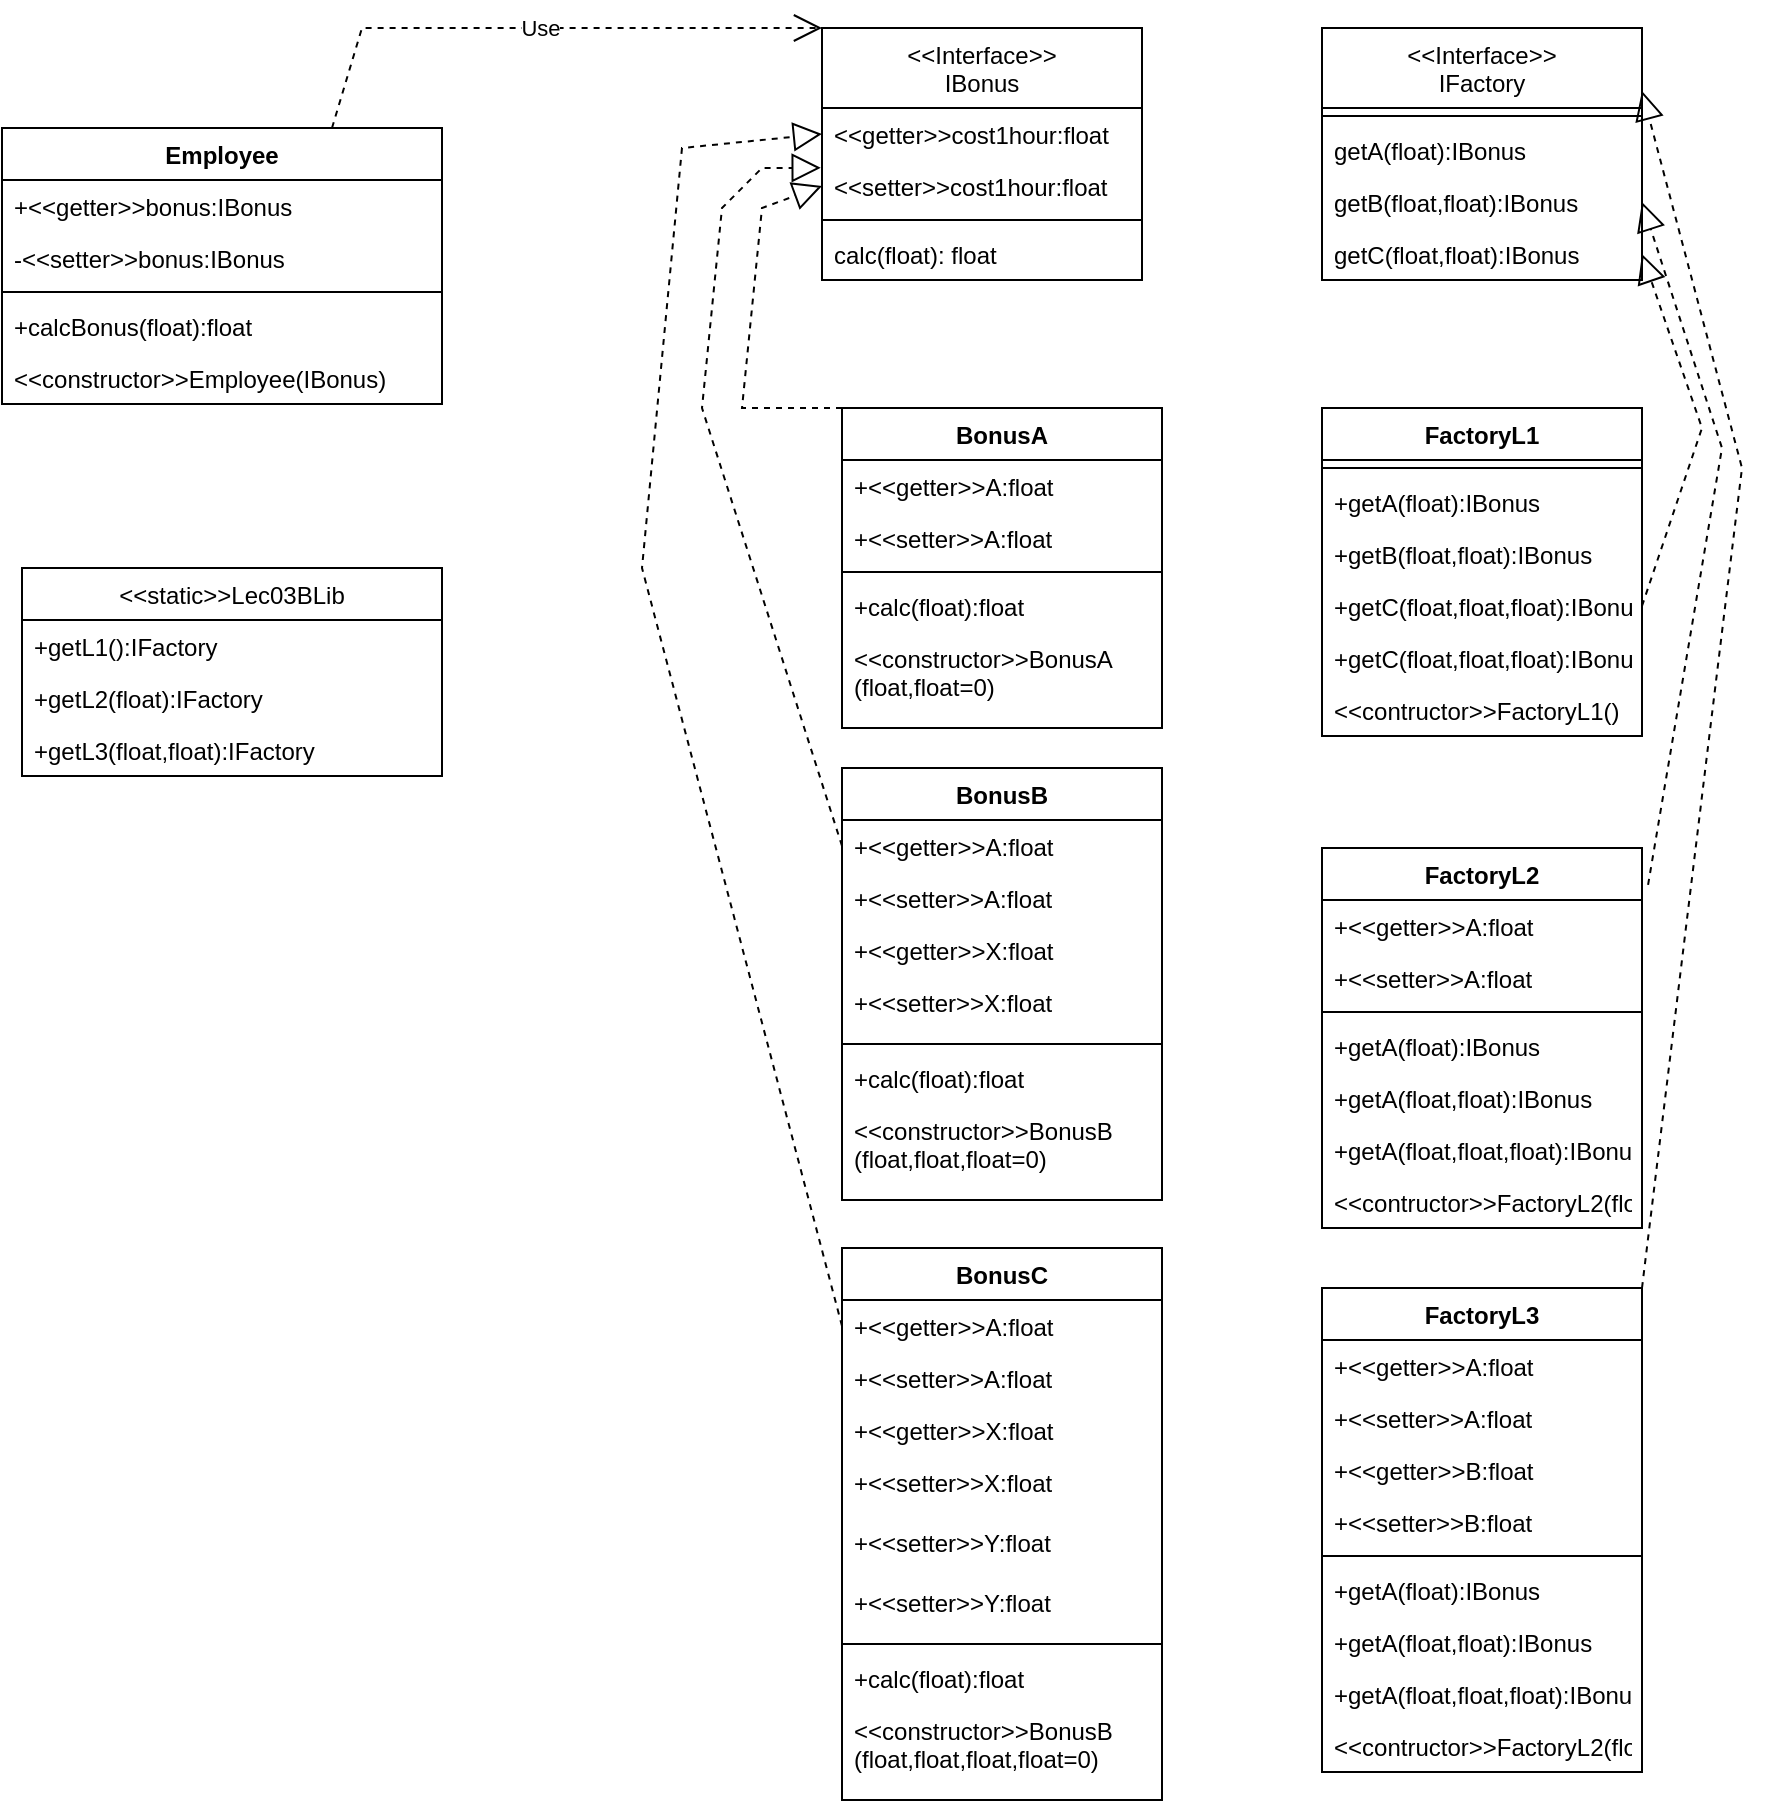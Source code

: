 <mxfile version="20.7.4" type="device"><diagram id="C5RBs43oDa-KdzZeNtuy" name="Page-1"><mxGraphModel dx="2208" dy="819" grid="1" gridSize="10" guides="0" tooltips="1" connect="1" arrows="1" fold="1" page="1" pageScale="1" pageWidth="827" pageHeight="1169" math="0" shadow="0"><root><mxCell id="WIyWlLk6GJQsqaUBKTNV-0"/><mxCell id="WIyWlLk6GJQsqaUBKTNV-1" parent="WIyWlLk6GJQsqaUBKTNV-0"/><mxCell id="_XcHhPCBjWNCBAmbExZK-4" value="&lt;&lt;Interface&gt;&gt;&#10;IBonus" style="swimlane;fontStyle=0;align=center;verticalAlign=top;childLayout=stackLayout;horizontal=1;startSize=40;horizontalStack=0;resizeParent=1;resizeParentMax=0;resizeLast=0;collapsible=1;marginBottom=0;" vertex="1" parent="WIyWlLk6GJQsqaUBKTNV-1"><mxGeometry x="310" y="130" width="160" height="126" as="geometry"/></mxCell><mxCell id="_XcHhPCBjWNCBAmbExZK-5" value="&lt;&lt;getter&gt;&gt;cost1hour:float" style="text;strokeColor=none;fillColor=none;align=left;verticalAlign=top;spacingLeft=4;spacingRight=4;overflow=hidden;rotatable=0;points=[[0,0.5],[1,0.5]];portConstraint=eastwest;" vertex="1" parent="_XcHhPCBjWNCBAmbExZK-4"><mxGeometry y="40" width="160" height="26" as="geometry"/></mxCell><mxCell id="_XcHhPCBjWNCBAmbExZK-8" value="&lt;&lt;setter&gt;&gt;cost1hour:float" style="text;strokeColor=none;fillColor=none;align=left;verticalAlign=top;spacingLeft=4;spacingRight=4;overflow=hidden;rotatable=0;points=[[0,0.5],[1,0.5]];portConstraint=eastwest;" vertex="1" parent="_XcHhPCBjWNCBAmbExZK-4"><mxGeometry y="66" width="160" height="26" as="geometry"/></mxCell><mxCell id="_XcHhPCBjWNCBAmbExZK-6" value="" style="line;strokeWidth=1;fillColor=none;align=left;verticalAlign=middle;spacingTop=-1;spacingLeft=3;spacingRight=3;rotatable=0;labelPosition=right;points=[];portConstraint=eastwest;strokeColor=inherit;" vertex="1" parent="_XcHhPCBjWNCBAmbExZK-4"><mxGeometry y="92" width="160" height="8" as="geometry"/></mxCell><mxCell id="_XcHhPCBjWNCBAmbExZK-7" value="calc(float): float" style="text;strokeColor=none;fillColor=none;align=left;verticalAlign=top;spacingLeft=4;spacingRight=4;overflow=hidden;rotatable=0;points=[[0,0.5],[1,0.5]];portConstraint=eastwest;" vertex="1" parent="_XcHhPCBjWNCBAmbExZK-4"><mxGeometry y="100" width="160" height="26" as="geometry"/></mxCell><mxCell id="_XcHhPCBjWNCBAmbExZK-9" value="&lt;&lt;Interface&gt;&gt;&#10;IFactory" style="swimlane;fontStyle=0;align=center;verticalAlign=top;childLayout=stackLayout;horizontal=1;startSize=40;horizontalStack=0;resizeParent=1;resizeParentMax=0;resizeLast=0;collapsible=1;marginBottom=0;" vertex="1" parent="WIyWlLk6GJQsqaUBKTNV-1"><mxGeometry x="560" y="130" width="160" height="126" as="geometry"/></mxCell><mxCell id="_XcHhPCBjWNCBAmbExZK-12" value="" style="line;strokeWidth=1;fillColor=none;align=left;verticalAlign=middle;spacingTop=-1;spacingLeft=3;spacingRight=3;rotatable=0;labelPosition=right;points=[];portConstraint=eastwest;strokeColor=inherit;" vertex="1" parent="_XcHhPCBjWNCBAmbExZK-9"><mxGeometry y="40" width="160" height="8" as="geometry"/></mxCell><mxCell id="_XcHhPCBjWNCBAmbExZK-13" value="getA(float):IBonus" style="text;strokeColor=none;fillColor=none;align=left;verticalAlign=top;spacingLeft=4;spacingRight=4;overflow=hidden;rotatable=0;points=[[0,0.5],[1,0.5]];portConstraint=eastwest;" vertex="1" parent="_XcHhPCBjWNCBAmbExZK-9"><mxGeometry y="48" width="160" height="26" as="geometry"/></mxCell><mxCell id="_XcHhPCBjWNCBAmbExZK-15" value="getB(float,float):IBonus" style="text;strokeColor=none;fillColor=none;align=left;verticalAlign=top;spacingLeft=4;spacingRight=4;overflow=hidden;rotatable=0;points=[[0,0.5],[1,0.5]];portConstraint=eastwest;" vertex="1" parent="_XcHhPCBjWNCBAmbExZK-9"><mxGeometry y="74" width="160" height="26" as="geometry"/></mxCell><mxCell id="_XcHhPCBjWNCBAmbExZK-16" value="getC(float,float):IBonus" style="text;strokeColor=none;fillColor=none;align=left;verticalAlign=top;spacingLeft=4;spacingRight=4;overflow=hidden;rotatable=0;points=[[0,0.5],[1,0.5]];portConstraint=eastwest;" vertex="1" parent="_XcHhPCBjWNCBAmbExZK-9"><mxGeometry y="100" width="160" height="26" as="geometry"/></mxCell><mxCell id="_XcHhPCBjWNCBAmbExZK-17" value="FactoryL1" style="swimlane;fontStyle=1;align=center;verticalAlign=top;childLayout=stackLayout;horizontal=1;startSize=26;horizontalStack=0;resizeParent=1;resizeParentMax=0;resizeLast=0;collapsible=1;marginBottom=0;" vertex="1" parent="WIyWlLk6GJQsqaUBKTNV-1"><mxGeometry x="560" y="320" width="160" height="164" as="geometry"/></mxCell><mxCell id="_XcHhPCBjWNCBAmbExZK-19" value="" style="line;strokeWidth=1;fillColor=none;align=left;verticalAlign=middle;spacingTop=-1;spacingLeft=3;spacingRight=3;rotatable=0;labelPosition=right;points=[];portConstraint=eastwest;strokeColor=inherit;" vertex="1" parent="_XcHhPCBjWNCBAmbExZK-17"><mxGeometry y="26" width="160" height="8" as="geometry"/></mxCell><mxCell id="_XcHhPCBjWNCBAmbExZK-20" value="+getA(float):IBonus" style="text;strokeColor=none;fillColor=none;align=left;verticalAlign=top;spacingLeft=4;spacingRight=4;overflow=hidden;rotatable=0;points=[[0,0.5],[1,0.5]];portConstraint=eastwest;" vertex="1" parent="_XcHhPCBjWNCBAmbExZK-17"><mxGeometry y="34" width="160" height="26" as="geometry"/></mxCell><mxCell id="_XcHhPCBjWNCBAmbExZK-21" value="+getB(float,float):IBonus" style="text;strokeColor=none;fillColor=none;align=left;verticalAlign=top;spacingLeft=4;spacingRight=4;overflow=hidden;rotatable=0;points=[[0,0.5],[1,0.5]];portConstraint=eastwest;" vertex="1" parent="_XcHhPCBjWNCBAmbExZK-17"><mxGeometry y="60" width="160" height="26" as="geometry"/></mxCell><mxCell id="_XcHhPCBjWNCBAmbExZK-22" value="+getC(float,float,float):IBonus" style="text;strokeColor=none;fillColor=none;align=left;verticalAlign=top;spacingLeft=4;spacingRight=4;overflow=hidden;rotatable=0;points=[[0,0.5],[1,0.5]];portConstraint=eastwest;" vertex="1" parent="_XcHhPCBjWNCBAmbExZK-17"><mxGeometry y="86" width="160" height="26" as="geometry"/></mxCell><mxCell id="_XcHhPCBjWNCBAmbExZK-46" value="+getC(float,float,float):IBonus" style="text;strokeColor=none;fillColor=none;align=left;verticalAlign=top;spacingLeft=4;spacingRight=4;overflow=hidden;rotatable=0;points=[[0,0.5],[1,0.5]];portConstraint=eastwest;" vertex="1" parent="_XcHhPCBjWNCBAmbExZK-17"><mxGeometry y="112" width="160" height="26" as="geometry"/></mxCell><mxCell id="_XcHhPCBjWNCBAmbExZK-47" value="&lt;&lt;contructor&gt;&gt;FactoryL1()" style="text;strokeColor=none;fillColor=none;align=left;verticalAlign=top;spacingLeft=4;spacingRight=4;overflow=hidden;rotatable=0;points=[[0,0.5],[1,0.5]];portConstraint=eastwest;" vertex="1" parent="_XcHhPCBjWNCBAmbExZK-17"><mxGeometry y="138" width="160" height="26" as="geometry"/></mxCell><mxCell id="_XcHhPCBjWNCBAmbExZK-36" value="FactoryL2" style="swimlane;fontStyle=1;align=center;verticalAlign=top;childLayout=stackLayout;horizontal=1;startSize=26;horizontalStack=0;resizeParent=1;resizeParentMax=0;resizeLast=0;collapsible=1;marginBottom=0;" vertex="1" parent="WIyWlLk6GJQsqaUBKTNV-1"><mxGeometry x="560" y="540" width="160" height="190" as="geometry"/></mxCell><mxCell id="_XcHhPCBjWNCBAmbExZK-37" value="+&lt;&lt;getter&gt;&gt;A:float" style="text;strokeColor=none;fillColor=none;align=left;verticalAlign=top;spacingLeft=4;spacingRight=4;overflow=hidden;rotatable=0;points=[[0,0.5],[1,0.5]];portConstraint=eastwest;" vertex="1" parent="_XcHhPCBjWNCBAmbExZK-36"><mxGeometry y="26" width="160" height="26" as="geometry"/></mxCell><mxCell id="_XcHhPCBjWNCBAmbExZK-40" value="+&lt;&lt;setter&gt;&gt;A:float" style="text;strokeColor=none;fillColor=none;align=left;verticalAlign=top;spacingLeft=4;spacingRight=4;overflow=hidden;rotatable=0;points=[[0,0.5],[1,0.5]];portConstraint=eastwest;" vertex="1" parent="_XcHhPCBjWNCBAmbExZK-36"><mxGeometry y="52" width="160" height="26" as="geometry"/></mxCell><mxCell id="_XcHhPCBjWNCBAmbExZK-38" value="" style="line;strokeWidth=1;fillColor=none;align=left;verticalAlign=middle;spacingTop=-1;spacingLeft=3;spacingRight=3;rotatable=0;labelPosition=right;points=[];portConstraint=eastwest;strokeColor=inherit;" vertex="1" parent="_XcHhPCBjWNCBAmbExZK-36"><mxGeometry y="78" width="160" height="8" as="geometry"/></mxCell><mxCell id="_XcHhPCBjWNCBAmbExZK-39" value="+getA(float):IBonus" style="text;strokeColor=none;fillColor=none;align=left;verticalAlign=top;spacingLeft=4;spacingRight=4;overflow=hidden;rotatable=0;points=[[0,0.5],[1,0.5]];portConstraint=eastwest;" vertex="1" parent="_XcHhPCBjWNCBAmbExZK-36"><mxGeometry y="86" width="160" height="26" as="geometry"/></mxCell><mxCell id="_XcHhPCBjWNCBAmbExZK-43" value="+getA(float,float):IBonus" style="text;strokeColor=none;fillColor=none;align=left;verticalAlign=top;spacingLeft=4;spacingRight=4;overflow=hidden;rotatable=0;points=[[0,0.5],[1,0.5]];portConstraint=eastwest;" vertex="1" parent="_XcHhPCBjWNCBAmbExZK-36"><mxGeometry y="112" width="160" height="26" as="geometry"/></mxCell><mxCell id="_XcHhPCBjWNCBAmbExZK-44" value="+getA(float,float,float):IBonus" style="text;strokeColor=none;fillColor=none;align=left;verticalAlign=top;spacingLeft=4;spacingRight=4;overflow=hidden;rotatable=0;points=[[0,0.5],[1,0.5]];portConstraint=eastwest;" vertex="1" parent="_XcHhPCBjWNCBAmbExZK-36"><mxGeometry y="138" width="160" height="26" as="geometry"/></mxCell><mxCell id="_XcHhPCBjWNCBAmbExZK-49" value="&lt;&lt;contructor&gt;&gt;FactoryL2(float)" style="text;strokeColor=none;fillColor=none;align=left;verticalAlign=top;spacingLeft=4;spacingRight=4;overflow=hidden;rotatable=0;points=[[0,0.5],[1,0.5]];portConstraint=eastwest;" vertex="1" parent="_XcHhPCBjWNCBAmbExZK-36"><mxGeometry y="164" width="160" height="26" as="geometry"/></mxCell><mxCell id="_XcHhPCBjWNCBAmbExZK-50" value="FactoryL3" style="swimlane;fontStyle=1;align=center;verticalAlign=top;childLayout=stackLayout;horizontal=1;startSize=26;horizontalStack=0;resizeParent=1;resizeParentMax=0;resizeLast=0;collapsible=1;marginBottom=0;" vertex="1" parent="WIyWlLk6GJQsqaUBKTNV-1"><mxGeometry x="560" y="760" width="160" height="242" as="geometry"/></mxCell><mxCell id="_XcHhPCBjWNCBAmbExZK-51" value="+&lt;&lt;getter&gt;&gt;A:float" style="text;strokeColor=none;fillColor=none;align=left;verticalAlign=top;spacingLeft=4;spacingRight=4;overflow=hidden;rotatable=0;points=[[0,0.5],[1,0.5]];portConstraint=eastwest;" vertex="1" parent="_XcHhPCBjWNCBAmbExZK-50"><mxGeometry y="26" width="160" height="26" as="geometry"/></mxCell><mxCell id="_XcHhPCBjWNCBAmbExZK-52" value="+&lt;&lt;setter&gt;&gt;A:float" style="text;strokeColor=none;fillColor=none;align=left;verticalAlign=top;spacingLeft=4;spacingRight=4;overflow=hidden;rotatable=0;points=[[0,0.5],[1,0.5]];portConstraint=eastwest;" vertex="1" parent="_XcHhPCBjWNCBAmbExZK-50"><mxGeometry y="52" width="160" height="26" as="geometry"/></mxCell><mxCell id="_XcHhPCBjWNCBAmbExZK-58" value="+&lt;&lt;getter&gt;&gt;B:float" style="text;strokeColor=none;fillColor=none;align=left;verticalAlign=top;spacingLeft=4;spacingRight=4;overflow=hidden;rotatable=0;points=[[0,0.5],[1,0.5]];portConstraint=eastwest;" vertex="1" parent="_XcHhPCBjWNCBAmbExZK-50"><mxGeometry y="78" width="160" height="26" as="geometry"/></mxCell><mxCell id="_XcHhPCBjWNCBAmbExZK-59" value="+&lt;&lt;setter&gt;&gt;B:float" style="text;strokeColor=none;fillColor=none;align=left;verticalAlign=top;spacingLeft=4;spacingRight=4;overflow=hidden;rotatable=0;points=[[0,0.5],[1,0.5]];portConstraint=eastwest;" vertex="1" parent="_XcHhPCBjWNCBAmbExZK-50"><mxGeometry y="104" width="160" height="26" as="geometry"/></mxCell><mxCell id="_XcHhPCBjWNCBAmbExZK-53" value="" style="line;strokeWidth=1;fillColor=none;align=left;verticalAlign=middle;spacingTop=-1;spacingLeft=3;spacingRight=3;rotatable=0;labelPosition=right;points=[];portConstraint=eastwest;strokeColor=inherit;" vertex="1" parent="_XcHhPCBjWNCBAmbExZK-50"><mxGeometry y="130" width="160" height="8" as="geometry"/></mxCell><mxCell id="_XcHhPCBjWNCBAmbExZK-54" value="+getA(float):IBonus" style="text;strokeColor=none;fillColor=none;align=left;verticalAlign=top;spacingLeft=4;spacingRight=4;overflow=hidden;rotatable=0;points=[[0,0.5],[1,0.5]];portConstraint=eastwest;" vertex="1" parent="_XcHhPCBjWNCBAmbExZK-50"><mxGeometry y="138" width="160" height="26" as="geometry"/></mxCell><mxCell id="_XcHhPCBjWNCBAmbExZK-55" value="+getA(float,float):IBonus" style="text;strokeColor=none;fillColor=none;align=left;verticalAlign=top;spacingLeft=4;spacingRight=4;overflow=hidden;rotatable=0;points=[[0,0.5],[1,0.5]];portConstraint=eastwest;" vertex="1" parent="_XcHhPCBjWNCBAmbExZK-50"><mxGeometry y="164" width="160" height="26" as="geometry"/></mxCell><mxCell id="_XcHhPCBjWNCBAmbExZK-56" value="+getA(float,float,float):IBonus" style="text;strokeColor=none;fillColor=none;align=left;verticalAlign=top;spacingLeft=4;spacingRight=4;overflow=hidden;rotatable=0;points=[[0,0.5],[1,0.5]];portConstraint=eastwest;" vertex="1" parent="_XcHhPCBjWNCBAmbExZK-50"><mxGeometry y="190" width="160" height="26" as="geometry"/></mxCell><mxCell id="_XcHhPCBjWNCBAmbExZK-57" value="&lt;&lt;contructor&gt;&gt;FactoryL2(float)" style="text;strokeColor=none;fillColor=none;align=left;verticalAlign=top;spacingLeft=4;spacingRight=4;overflow=hidden;rotatable=0;points=[[0,0.5],[1,0.5]];portConstraint=eastwest;" vertex="1" parent="_XcHhPCBjWNCBAmbExZK-50"><mxGeometry y="216" width="160" height="26" as="geometry"/></mxCell><mxCell id="_XcHhPCBjWNCBAmbExZK-64" value="BonusA" style="swimlane;fontStyle=1;align=center;verticalAlign=top;childLayout=stackLayout;horizontal=1;startSize=26;horizontalStack=0;resizeParent=1;resizeParentMax=0;resizeLast=0;collapsible=1;marginBottom=0;" vertex="1" parent="WIyWlLk6GJQsqaUBKTNV-1"><mxGeometry x="320" y="320" width="160" height="160" as="geometry"/></mxCell><mxCell id="_XcHhPCBjWNCBAmbExZK-65" value="+&lt;&lt;getter&gt;&gt;A:float" style="text;strokeColor=none;fillColor=none;align=left;verticalAlign=top;spacingLeft=4;spacingRight=4;overflow=hidden;rotatable=0;points=[[0,0.5],[1,0.5]];portConstraint=eastwest;" vertex="1" parent="_XcHhPCBjWNCBAmbExZK-64"><mxGeometry y="26" width="160" height="26" as="geometry"/></mxCell><mxCell id="_XcHhPCBjWNCBAmbExZK-72" value="+&lt;&lt;setter&gt;&gt;A:float" style="text;strokeColor=none;fillColor=none;align=left;verticalAlign=top;spacingLeft=4;spacingRight=4;overflow=hidden;rotatable=0;points=[[0,0.5],[1,0.5]];portConstraint=eastwest;" vertex="1" parent="_XcHhPCBjWNCBAmbExZK-64"><mxGeometry y="52" width="160" height="26" as="geometry"/></mxCell><mxCell id="_XcHhPCBjWNCBAmbExZK-66" value="" style="line;strokeWidth=1;fillColor=none;align=left;verticalAlign=middle;spacingTop=-1;spacingLeft=3;spacingRight=3;rotatable=0;labelPosition=right;points=[];portConstraint=eastwest;strokeColor=inherit;" vertex="1" parent="_XcHhPCBjWNCBAmbExZK-64"><mxGeometry y="78" width="160" height="8" as="geometry"/></mxCell><mxCell id="_XcHhPCBjWNCBAmbExZK-67" value="+calc(float):float" style="text;strokeColor=none;fillColor=none;align=left;verticalAlign=top;spacingLeft=4;spacingRight=4;overflow=hidden;rotatable=0;points=[[0,0.5],[1,0.5]];portConstraint=eastwest;" vertex="1" parent="_XcHhPCBjWNCBAmbExZK-64"><mxGeometry y="86" width="160" height="26" as="geometry"/></mxCell><mxCell id="_XcHhPCBjWNCBAmbExZK-71" value="&lt;&lt;constructor&gt;&gt;BonusA&#10;(float,float=0)" style="text;strokeColor=none;fillColor=none;align=left;verticalAlign=top;spacingLeft=4;spacingRight=4;overflow=hidden;rotatable=0;points=[[0,0.5],[1,0.5]];portConstraint=eastwest;" vertex="1" parent="_XcHhPCBjWNCBAmbExZK-64"><mxGeometry y="112" width="160" height="48" as="geometry"/></mxCell><mxCell id="_XcHhPCBjWNCBAmbExZK-73" value="BonusB" style="swimlane;fontStyle=1;align=center;verticalAlign=top;childLayout=stackLayout;horizontal=1;startSize=26;horizontalStack=0;resizeParent=1;resizeParentMax=0;resizeLast=0;collapsible=1;marginBottom=0;" vertex="1" parent="WIyWlLk6GJQsqaUBKTNV-1"><mxGeometry x="320" y="500" width="160" height="216" as="geometry"/></mxCell><mxCell id="_XcHhPCBjWNCBAmbExZK-74" value="+&lt;&lt;getter&gt;&gt;A:float" style="text;strokeColor=none;fillColor=none;align=left;verticalAlign=top;spacingLeft=4;spacingRight=4;overflow=hidden;rotatable=0;points=[[0,0.5],[1,0.5]];portConstraint=eastwest;" vertex="1" parent="_XcHhPCBjWNCBAmbExZK-73"><mxGeometry y="26" width="160" height="26" as="geometry"/></mxCell><mxCell id="_XcHhPCBjWNCBAmbExZK-75" value="+&lt;&lt;setter&gt;&gt;A:float" style="text;strokeColor=none;fillColor=none;align=left;verticalAlign=top;spacingLeft=4;spacingRight=4;overflow=hidden;rotatable=0;points=[[0,0.5],[1,0.5]];portConstraint=eastwest;" vertex="1" parent="_XcHhPCBjWNCBAmbExZK-73"><mxGeometry y="52" width="160" height="26" as="geometry"/></mxCell><mxCell id="_XcHhPCBjWNCBAmbExZK-79" value="+&lt;&lt;getter&gt;&gt;X:float" style="text;strokeColor=none;fillColor=none;align=left;verticalAlign=top;spacingLeft=4;spacingRight=4;overflow=hidden;rotatable=0;points=[[0,0.5],[1,0.5]];portConstraint=eastwest;" vertex="1" parent="_XcHhPCBjWNCBAmbExZK-73"><mxGeometry y="78" width="160" height="26" as="geometry"/></mxCell><mxCell id="_XcHhPCBjWNCBAmbExZK-80" value="+&lt;&lt;setter&gt;&gt;X:float" style="text;strokeColor=none;fillColor=none;align=left;verticalAlign=top;spacingLeft=4;spacingRight=4;overflow=hidden;rotatable=0;points=[[0,0.5],[1,0.5]];portConstraint=eastwest;" vertex="1" parent="_XcHhPCBjWNCBAmbExZK-73"><mxGeometry y="104" width="160" height="30" as="geometry"/></mxCell><mxCell id="_XcHhPCBjWNCBAmbExZK-76" value="" style="line;strokeWidth=1;fillColor=none;align=left;verticalAlign=middle;spacingTop=-1;spacingLeft=3;spacingRight=3;rotatable=0;labelPosition=right;points=[];portConstraint=eastwest;strokeColor=inherit;" vertex="1" parent="_XcHhPCBjWNCBAmbExZK-73"><mxGeometry y="134" width="160" height="8" as="geometry"/></mxCell><mxCell id="_XcHhPCBjWNCBAmbExZK-77" value="+calc(float):float" style="text;strokeColor=none;fillColor=none;align=left;verticalAlign=top;spacingLeft=4;spacingRight=4;overflow=hidden;rotatable=0;points=[[0,0.5],[1,0.5]];portConstraint=eastwest;" vertex="1" parent="_XcHhPCBjWNCBAmbExZK-73"><mxGeometry y="142" width="160" height="26" as="geometry"/></mxCell><mxCell id="_XcHhPCBjWNCBAmbExZK-78" value="&lt;&lt;constructor&gt;&gt;BonusB&#10;(float,float,float=0)" style="text;strokeColor=none;fillColor=none;align=left;verticalAlign=top;spacingLeft=4;spacingRight=4;overflow=hidden;rotatable=0;points=[[0,0.5],[1,0.5]];portConstraint=eastwest;" vertex="1" parent="_XcHhPCBjWNCBAmbExZK-73"><mxGeometry y="168" width="160" height="48" as="geometry"/></mxCell><mxCell id="_XcHhPCBjWNCBAmbExZK-81" value="BonusC" style="swimlane;fontStyle=1;align=center;verticalAlign=top;childLayout=stackLayout;horizontal=1;startSize=26;horizontalStack=0;resizeParent=1;resizeParentMax=0;resizeLast=0;collapsible=1;marginBottom=0;" vertex="1" parent="WIyWlLk6GJQsqaUBKTNV-1"><mxGeometry x="320" y="740" width="160" height="276" as="geometry"/></mxCell><mxCell id="_XcHhPCBjWNCBAmbExZK-82" value="+&lt;&lt;getter&gt;&gt;A:float" style="text;strokeColor=none;fillColor=none;align=left;verticalAlign=top;spacingLeft=4;spacingRight=4;overflow=hidden;rotatable=0;points=[[0,0.5],[1,0.5]];portConstraint=eastwest;" vertex="1" parent="_XcHhPCBjWNCBAmbExZK-81"><mxGeometry y="26" width="160" height="26" as="geometry"/></mxCell><mxCell id="_XcHhPCBjWNCBAmbExZK-83" value="+&lt;&lt;setter&gt;&gt;A:float" style="text;strokeColor=none;fillColor=none;align=left;verticalAlign=top;spacingLeft=4;spacingRight=4;overflow=hidden;rotatable=0;points=[[0,0.5],[1,0.5]];portConstraint=eastwest;" vertex="1" parent="_XcHhPCBjWNCBAmbExZK-81"><mxGeometry y="52" width="160" height="26" as="geometry"/></mxCell><mxCell id="_XcHhPCBjWNCBAmbExZK-84" value="+&lt;&lt;getter&gt;&gt;X:float" style="text;strokeColor=none;fillColor=none;align=left;verticalAlign=top;spacingLeft=4;spacingRight=4;overflow=hidden;rotatable=0;points=[[0,0.5],[1,0.5]];portConstraint=eastwest;" vertex="1" parent="_XcHhPCBjWNCBAmbExZK-81"><mxGeometry y="78" width="160" height="26" as="geometry"/></mxCell><mxCell id="_XcHhPCBjWNCBAmbExZK-85" value="+&lt;&lt;setter&gt;&gt;X:float" style="text;strokeColor=none;fillColor=none;align=left;verticalAlign=top;spacingLeft=4;spacingRight=4;overflow=hidden;rotatable=0;points=[[0,0.5],[1,0.5]];portConstraint=eastwest;" vertex="1" parent="_XcHhPCBjWNCBAmbExZK-81"><mxGeometry y="104" width="160" height="30" as="geometry"/></mxCell><mxCell id="_XcHhPCBjWNCBAmbExZK-89" value="+&lt;&lt;setter&gt;&gt;Y:float" style="text;strokeColor=none;fillColor=none;align=left;verticalAlign=top;spacingLeft=4;spacingRight=4;overflow=hidden;rotatable=0;points=[[0,0.5],[1,0.5]];portConstraint=eastwest;" vertex="1" parent="_XcHhPCBjWNCBAmbExZK-81"><mxGeometry y="134" width="160" height="30" as="geometry"/></mxCell><mxCell id="_XcHhPCBjWNCBAmbExZK-90" value="+&lt;&lt;setter&gt;&gt;Y:float" style="text;strokeColor=none;fillColor=none;align=left;verticalAlign=top;spacingLeft=4;spacingRight=4;overflow=hidden;rotatable=0;points=[[0,0.5],[1,0.5]];portConstraint=eastwest;" vertex="1" parent="_XcHhPCBjWNCBAmbExZK-81"><mxGeometry y="164" width="160" height="30" as="geometry"/></mxCell><mxCell id="_XcHhPCBjWNCBAmbExZK-86" value="" style="line;strokeWidth=1;fillColor=none;align=left;verticalAlign=middle;spacingTop=-1;spacingLeft=3;spacingRight=3;rotatable=0;labelPosition=right;points=[];portConstraint=eastwest;strokeColor=inherit;" vertex="1" parent="_XcHhPCBjWNCBAmbExZK-81"><mxGeometry y="194" width="160" height="8" as="geometry"/></mxCell><mxCell id="_XcHhPCBjWNCBAmbExZK-87" value="+calc(float):float" style="text;strokeColor=none;fillColor=none;align=left;verticalAlign=top;spacingLeft=4;spacingRight=4;overflow=hidden;rotatable=0;points=[[0,0.5],[1,0.5]];portConstraint=eastwest;" vertex="1" parent="_XcHhPCBjWNCBAmbExZK-81"><mxGeometry y="202" width="160" height="26" as="geometry"/></mxCell><mxCell id="_XcHhPCBjWNCBAmbExZK-88" value="&lt;&lt;constructor&gt;&gt;BonusB&#10;(float,float,float,float=0)" style="text;strokeColor=none;fillColor=none;align=left;verticalAlign=top;spacingLeft=4;spacingRight=4;overflow=hidden;rotatable=0;points=[[0,0.5],[1,0.5]];portConstraint=eastwest;" vertex="1" parent="_XcHhPCBjWNCBAmbExZK-81"><mxGeometry y="228" width="160" height="48" as="geometry"/></mxCell><mxCell id="_XcHhPCBjWNCBAmbExZK-91" value="Employee" style="swimlane;fontStyle=1;align=center;verticalAlign=top;childLayout=stackLayout;horizontal=1;startSize=26;horizontalStack=0;resizeParent=1;resizeParentMax=0;resizeLast=0;collapsible=1;marginBottom=0;" vertex="1" parent="WIyWlLk6GJQsqaUBKTNV-1"><mxGeometry x="-100" y="180" width="220" height="138" as="geometry"/></mxCell><mxCell id="_XcHhPCBjWNCBAmbExZK-92" value="+&lt;&lt;getter&gt;&gt;bonus:IBonus" style="text;strokeColor=none;fillColor=none;align=left;verticalAlign=top;spacingLeft=4;spacingRight=4;overflow=hidden;rotatable=0;points=[[0,0.5],[1,0.5]];portConstraint=eastwest;" vertex="1" parent="_XcHhPCBjWNCBAmbExZK-91"><mxGeometry y="26" width="220" height="26" as="geometry"/></mxCell><mxCell id="_XcHhPCBjWNCBAmbExZK-95" value="-&lt;&lt;setter&gt;&gt;bonus:IBonus" style="text;strokeColor=none;fillColor=none;align=left;verticalAlign=top;spacingLeft=4;spacingRight=4;overflow=hidden;rotatable=0;points=[[0,0.5],[1,0.5]];portConstraint=eastwest;" vertex="1" parent="_XcHhPCBjWNCBAmbExZK-91"><mxGeometry y="52" width="220" height="26" as="geometry"/></mxCell><mxCell id="_XcHhPCBjWNCBAmbExZK-93" value="" style="line;strokeWidth=1;fillColor=none;align=left;verticalAlign=middle;spacingTop=-1;spacingLeft=3;spacingRight=3;rotatable=0;labelPosition=right;points=[];portConstraint=eastwest;strokeColor=inherit;" vertex="1" parent="_XcHhPCBjWNCBAmbExZK-91"><mxGeometry y="78" width="220" height="8" as="geometry"/></mxCell><mxCell id="_XcHhPCBjWNCBAmbExZK-94" value="+calcBonus(float):float" style="text;strokeColor=none;fillColor=none;align=left;verticalAlign=top;spacingLeft=4;spacingRight=4;overflow=hidden;rotatable=0;points=[[0,0.5],[1,0.5]];portConstraint=eastwest;" vertex="1" parent="_XcHhPCBjWNCBAmbExZK-91"><mxGeometry y="86" width="220" height="26" as="geometry"/></mxCell><mxCell id="_XcHhPCBjWNCBAmbExZK-96" value="&lt;&lt;constructor&gt;&gt;Employee(IBonus)" style="text;strokeColor=none;fillColor=none;align=left;verticalAlign=top;spacingLeft=4;spacingRight=4;overflow=hidden;rotatable=0;points=[[0,0.5],[1,0.5]];portConstraint=eastwest;" vertex="1" parent="_XcHhPCBjWNCBAmbExZK-91"><mxGeometry y="112" width="220" height="26" as="geometry"/></mxCell><mxCell id="_XcHhPCBjWNCBAmbExZK-97" value="&lt;&lt;static&gt;&gt;Lec03BLib" style="swimlane;fontStyle=0;childLayout=stackLayout;horizontal=1;startSize=26;fillColor=none;horizontalStack=0;resizeParent=1;resizeParentMax=0;resizeLast=0;collapsible=1;marginBottom=0;" vertex="1" parent="WIyWlLk6GJQsqaUBKTNV-1"><mxGeometry x="-90" y="400" width="210" height="104" as="geometry"/></mxCell><mxCell id="_XcHhPCBjWNCBAmbExZK-98" value="+getL1():IFactory" style="text;strokeColor=none;fillColor=none;align=left;verticalAlign=top;spacingLeft=4;spacingRight=4;overflow=hidden;rotatable=0;points=[[0,0.5],[1,0.5]];portConstraint=eastwest;" vertex="1" parent="_XcHhPCBjWNCBAmbExZK-97"><mxGeometry y="26" width="210" height="26" as="geometry"/></mxCell><mxCell id="_XcHhPCBjWNCBAmbExZK-99" value="+getL2(float):IFactory" style="text;strokeColor=none;fillColor=none;align=left;verticalAlign=top;spacingLeft=4;spacingRight=4;overflow=hidden;rotatable=0;points=[[0,0.5],[1,0.5]];portConstraint=eastwest;" vertex="1" parent="_XcHhPCBjWNCBAmbExZK-97"><mxGeometry y="52" width="210" height="26" as="geometry"/></mxCell><mxCell id="_XcHhPCBjWNCBAmbExZK-100" value="+getL3(float,float):IFactory" style="text;strokeColor=none;fillColor=none;align=left;verticalAlign=top;spacingLeft=4;spacingRight=4;overflow=hidden;rotatable=0;points=[[0,0.5],[1,0.5]];portConstraint=eastwest;" vertex="1" parent="_XcHhPCBjWNCBAmbExZK-97"><mxGeometry y="78" width="210" height="26" as="geometry"/></mxCell><mxCell id="_XcHhPCBjWNCBAmbExZK-102" value="" style="endArrow=block;dashed=1;endFill=0;endSize=12;html=1;rounded=0;entryX=0;entryY=0.5;entryDx=0;entryDy=0;exitX=0;exitY=0;exitDx=0;exitDy=0;" edge="1" parent="WIyWlLk6GJQsqaUBKTNV-1" source="_XcHhPCBjWNCBAmbExZK-64" target="_XcHhPCBjWNCBAmbExZK-8"><mxGeometry width="160" relative="1" as="geometry"><mxPoint x="260" y="410" as="sourcePoint"/><mxPoint x="420" y="410" as="targetPoint"/><Array as="points"><mxPoint x="270" y="320"/><mxPoint x="280" y="220"/></Array></mxGeometry></mxCell><mxCell id="_XcHhPCBjWNCBAmbExZK-104" value="" style="endArrow=block;dashed=1;endFill=0;endSize=12;html=1;rounded=0;entryX=-0.004;entryY=0.151;entryDx=0;entryDy=0;exitX=0;exitY=0.5;exitDx=0;exitDy=0;entryPerimeter=0;" edge="1" parent="WIyWlLk6GJQsqaUBKTNV-1" source="_XcHhPCBjWNCBAmbExZK-74" target="_XcHhPCBjWNCBAmbExZK-8"><mxGeometry width="160" relative="1" as="geometry"><mxPoint x="330.0" y="330" as="sourcePoint"/><mxPoint x="320.0" y="219" as="targetPoint"/><Array as="points"><mxPoint x="250" y="320"/><mxPoint x="260" y="220"/><mxPoint x="280" y="200"/></Array></mxGeometry></mxCell><mxCell id="_XcHhPCBjWNCBAmbExZK-105" value="" style="endArrow=block;dashed=1;endFill=0;endSize=12;html=1;rounded=0;entryX=0;entryY=0.5;entryDx=0;entryDy=0;exitX=0;exitY=0.5;exitDx=0;exitDy=0;" edge="1" parent="WIyWlLk6GJQsqaUBKTNV-1" source="_XcHhPCBjWNCBAmbExZK-82" target="_XcHhPCBjWNCBAmbExZK-5"><mxGeometry width="160" relative="1" as="geometry"><mxPoint x="330.0" y="549" as="sourcePoint"/><mxPoint x="330.0" y="229" as="targetPoint"/><Array as="points"><mxPoint x="220" y="400"/><mxPoint x="240" y="190"/></Array></mxGeometry></mxCell><mxCell id="_XcHhPCBjWNCBAmbExZK-109" value="" style="endArrow=block;dashed=1;endFill=0;endSize=12;html=1;rounded=0;exitX=1;exitY=0.5;exitDx=0;exitDy=0;entryX=1;entryY=0.5;entryDx=0;entryDy=0;" edge="1" parent="WIyWlLk6GJQsqaUBKTNV-1" source="_XcHhPCBjWNCBAmbExZK-22" target="_XcHhPCBjWNCBAmbExZK-16"><mxGeometry width="160" relative="1" as="geometry"><mxPoint x="590" y="490" as="sourcePoint"/><mxPoint x="750" y="490" as="targetPoint"/><Array as="points"><mxPoint x="750" y="330"/></Array></mxGeometry></mxCell><mxCell id="_XcHhPCBjWNCBAmbExZK-110" value="" style="endArrow=block;dashed=1;endFill=0;endSize=12;html=1;rounded=0;exitX=1.019;exitY=0.097;exitDx=0;exitDy=0;entryX=1;entryY=0.5;entryDx=0;entryDy=0;exitPerimeter=0;" edge="1" parent="WIyWlLk6GJQsqaUBKTNV-1" source="_XcHhPCBjWNCBAmbExZK-36" target="_XcHhPCBjWNCBAmbExZK-15"><mxGeometry width="160" relative="1" as="geometry"><mxPoint x="730" y="429" as="sourcePoint"/><mxPoint x="730" y="253" as="targetPoint"/><Array as="points"><mxPoint x="760" y="340"/></Array></mxGeometry></mxCell><mxCell id="_XcHhPCBjWNCBAmbExZK-111" value="" style="endArrow=block;dashed=1;endFill=0;endSize=12;html=1;rounded=0;exitX=1;exitY=0;exitDx=0;exitDy=0;entryX=1;entryY=0.25;entryDx=0;entryDy=0;" edge="1" parent="WIyWlLk6GJQsqaUBKTNV-1" source="_XcHhPCBjWNCBAmbExZK-50" target="_XcHhPCBjWNCBAmbExZK-9"><mxGeometry width="160" relative="1" as="geometry"><mxPoint x="740" y="439" as="sourcePoint"/><mxPoint x="740" y="263" as="targetPoint"/><Array as="points"><mxPoint x="770" y="350"/></Array></mxGeometry></mxCell><mxCell id="_XcHhPCBjWNCBAmbExZK-112" value="Use" style="endArrow=open;endSize=12;dashed=1;html=1;rounded=0;exitX=0.75;exitY=0;exitDx=0;exitDy=0;entryX=0;entryY=0;entryDx=0;entryDy=0;" edge="1" parent="WIyWlLk6GJQsqaUBKTNV-1" source="_XcHhPCBjWNCBAmbExZK-91" target="_XcHhPCBjWNCBAmbExZK-4"><mxGeometry width="160" relative="1" as="geometry"><mxPoint x="360" y="420" as="sourcePoint"/><mxPoint x="520" y="420" as="targetPoint"/><Array as="points"><mxPoint x="80" y="130"/></Array></mxGeometry></mxCell></root></mxGraphModel></diagram></mxfile>
